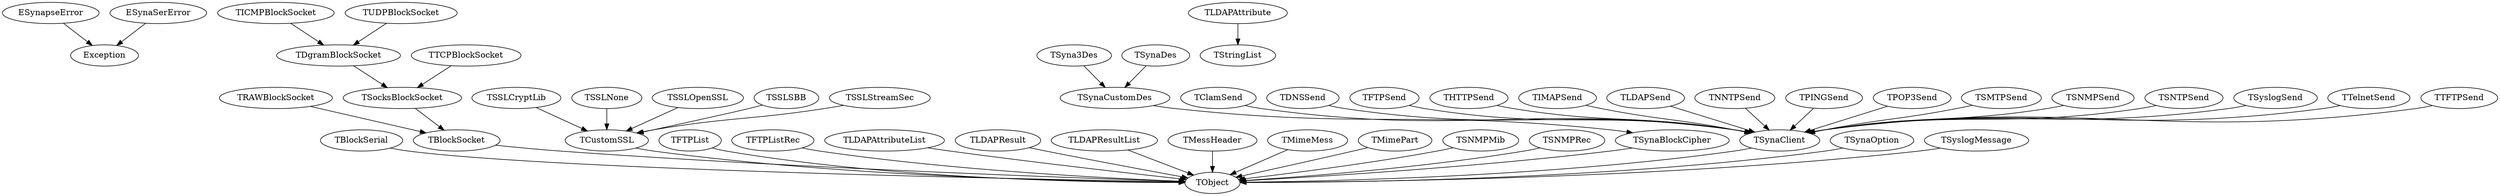 DiGraph Classes {
  ESynapseError -> Exception
  ESynapseError [href="blcksock.ESynapseError.html"]
  ESynaSerError -> Exception
  ESynaSerError [href="synaser.ESynaSerError.html"]
  TBlockSerial -> TObject
  TBlockSerial [href="synaser.TBlockSerial.html"]
  TBlockSocket -> TObject
  TBlockSocket [href="blcksock.TBlockSocket.html"]
  TRAWBlockSocket -> TBlockSocket
  TRAWBlockSocket [href="blcksock.TRAWBlockSocket.html"]
  TSocksBlockSocket -> TBlockSocket
  TSocksBlockSocket [href="blcksock.TSocksBlockSocket.html"]
  TDgramBlockSocket -> TSocksBlockSocket
  TDgramBlockSocket [href="blcksock.TDgramBlockSocket.html"]
  TICMPBlockSocket -> TDgramBlockSocket
  TICMPBlockSocket [href="blcksock.TICMPBlockSocket.html"]
  TUDPBlockSocket -> TDgramBlockSocket
  TUDPBlockSocket [href="blcksock.TUDPBlockSocket.html"]
  TTCPBlockSocket -> TSocksBlockSocket
  TTCPBlockSocket [href="blcksock.TTCPBlockSocket.html"]
  TCustomSSL -> TObject
  TCustomSSL [href="blcksock.TCustomSSL.html"]
  TSSLCryptLib -> TCustomSSL
  TSSLCryptLib [href="ssl_cryptlib.TSSLCryptLib.html"]
  TSSLNone -> TCustomSSL
  TSSLNone [href="blcksock.TSSLNone.html"]
  TSSLOpenSSL -> TCustomSSL
  TSSLOpenSSL [href="ssl_openssl.TSSLOpenSSL.html"]
  TSSLSBB -> TCustomSSL
  TSSLSBB [href="ssl_sbb.TSSLSBB.html"]
  TSSLStreamSec -> TCustomSSL
  TSSLStreamSec [href="ssl_streamsec.TSSLStreamSec.html"]
  TFTPList -> TObject
  TFTPList [href="ftpsend.TFTPList.html"]
  TFTPListRec -> TObject
  TFTPListRec [href="ftpsend.TFTPListRec.html"]
  TLDAPAttributeList -> TObject
  TLDAPAttributeList [href="ldapsend.TLDAPAttributeList.html"]
  TLDAPResult -> TObject
  TLDAPResult [href="ldapsend.TLDAPResult.html"]
  TLDAPResultList -> TObject
  TLDAPResultList [href="ldapsend.TLDAPResultList.html"]
  TMessHeader -> TObject
  TMessHeader [href="mimemess.TMessHeader.html"]
  TMimeMess -> TObject
  TMimeMess [href="mimemess.TMimeMess.html"]
  TMimePart -> TObject
  TMimePart [href="mimepart.TMimePart.html"]
  TSNMPMib -> TObject
  TSNMPMib [href="snmpsend.TSNMPMib.html"]
  TSNMPRec -> TObject
  TSNMPRec [href="snmpsend.TSNMPRec.html"]
  TSynaBlockCipher -> TObject
  TSynaBlockCipher [href="synacrypt.TSynaBlockCipher.html"]
  TSynaCustomDes -> TSynaBlockCipher
  TSynaCustomDes [href="synacrypt.TSynaCustomDes.html"]
  TSyna3Des -> TSynaCustomDes
  TSyna3Des [href="synacrypt.TSyna3Des.html"]
  TSynaDes -> TSynaCustomDes
  TSynaDes [href="synacrypt.TSynaDes.html"]
  TSynaClient -> TObject
  TSynaClient [href="blcksock.TSynaClient.html"]
  TClamSend -> TSynaClient
  TClamSend [href="clamsend.TClamSend.html"]
  TDNSSend -> TSynaClient
  TDNSSend [href="dnssend.TDNSSend.html"]
  TFTPSend -> TSynaClient
  TFTPSend [href="ftpsend.TFTPSend.html"]
  THTTPSend -> TSynaClient
  THTTPSend [href="httpsend.THTTPSend.html"]
  TIMAPSend -> TSynaClient
  TIMAPSend [href="imapsend.TIMAPSend.html"]
  TLDAPSend -> TSynaClient
  TLDAPSend [href="ldapsend.TLDAPSend.html"]
  TNNTPSend -> TSynaClient
  TNNTPSend [href="nntpsend.TNNTPSend.html"]
  TPINGSend -> TSynaClient
  TPINGSend [href="pingsend.TPINGSend.html"]
  TPOP3Send -> TSynaClient
  TPOP3Send [href="pop3send.TPOP3Send.html"]
  TSMTPSend -> TSynaClient
  TSMTPSend [href="smtpsend.TSMTPSend.html"]
  TSNMPSend -> TSynaClient
  TSNMPSend [href="snmpsend.TSNMPSend.html"]
  TSNTPSend -> TSynaClient
  TSNTPSend [href="sntpsend.TSNTPSend.html"]
  TSyslogSend -> TSynaClient
  TSyslogSend [href="slogsend.TSyslogSend.html"]
  TTelnetSend -> TSynaClient
  TTelnetSend [href="tlntsend.TTelnetSend.html"]
  TTFTPSend -> TSynaClient
  TTFTPSend [href="ftptsend.TTFTPSend.html"]
  TSynaOption -> TObject
  TSynaOption [href="blcksock.TSynaOption.html"]
  TSyslogMessage -> TObject
  TSyslogMessage [href="slogsend.TSyslogMessage.html"]
  TLDAPAttribute -> TStringList
  TLDAPAttribute [href="ldapsend.TLDAPAttribute.html"]
}
